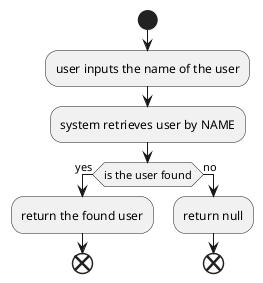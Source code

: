 @startuml

start

:user inputs the name of the user;
:system retrieves user by NAME;

if (is the user found) then (yes)
    :return the found user;
    end;

else (no)
    :return null;
    end;

@enduml